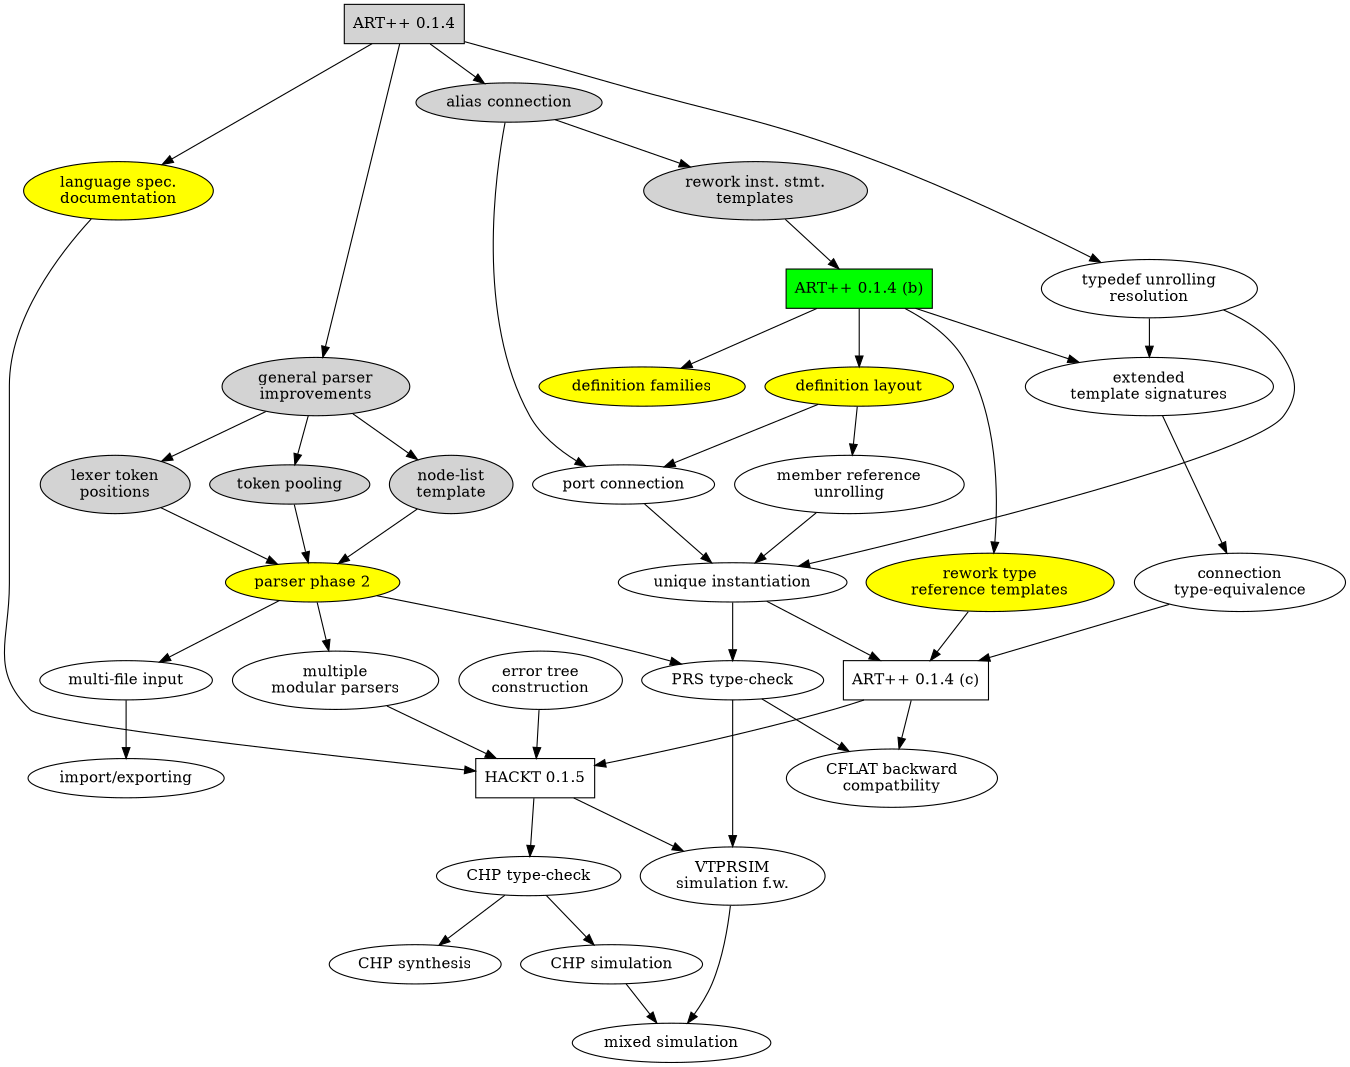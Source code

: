 # "DevelopmentPlan.dot"

digraph G {
size="9,10";

ARTXX_00_01_04		[shape=box, style=filled, label="ART++ 0.1.4"];
ARTXX_00_01_04_b	[shape=box, style=filled, fillcolor=green, 
				label="ART++ 0.1.4 (b)"];
ARTXX_00_01_04_c	[shape=box, label="ART++ 0.1.4 (c)"];
ARTXX_00_01_05		[shape=box, label="HACKT 0.1.5"];

DOCS_00_01_04		[shape=ellipse, style=filled, fillcolor=yellow, 
				label="language spec.\ndocumentation"];
PARSER_00_01_04		[shape=ellipse, style=filled, 
				label="general parser\nimprovements"];
LEX_00_01_04		[shape=ellipse, style=filled,
				label="lexer token\npositions"];
TOKENPOOL_00_01_04	[shape=ellipse, style=filled, label="token pooling"];
NODELIST_00_01_04	[shape=ellipse, style=filled, 
				label="node-list\ntemplate"];
PARSER_B_00_01_04	[shape=ellipse, style=filled, fillcolor=yellow,
				label="parser phase 2"];
MULTIFILE_00_01_04	[shape=ellipse, label="multi-file input"];
IMPORT_00_01_05		[shape=ellipse, label="import/exporting"];
UNIQUE_00_01_04		[shape=ellipse, label="unique instantiation"];
ALIAS_00_01_04		[shape=ellipse, style=filled, label="alias connection"];
PORT_00_01_04		[shape=ellipse, label="port connection"];
MEMBER_00_01_04		[shape=ellipse, label="member reference\nunrolling"];
TYPEDEF_00_01_04	[shape=ellipse, label="typedef unrolling\nresolution"];
DEFFAMILY_00_01_04	[shape=ellipse, style=filled, fillcolor=yellow, 
				label="definition families"];
DEFLAYOUT_00_01_04	[shape=ellipse, style=filled, fillcolor=yellow, 
				label="definition layout"];
INSTSTMT_00_01_04	[shape=ellipse, style=filled, 
				label="rework inst. stmt.\ntemplates"];
TYPEREF_00_01_04	[shape=ellipse, style=filled, fillcolor=yellow,
				label="rework type\nreference templates"];
EXTTEMPLATE_00_01_04	[shape=ellipse, label="extended\ntemplate signatures"];
CONNECTEQ_00_01_04	[shape=ellipse, label="connection\ntype-equivalence"];
CFLAT_00_01_04		[shape=ellipse, label="CFLAT backward\ncompatbility"];
PRS_00_01_04		[shape=ellipse, label="PRS type-check"];
ERRORTREE_00_01_04	[shape=ellipse, label="error tree\nconstruction"];
MULTIPARSE_00_01_04	[shape=ellipse, label="multiple\nmodular parsers"];

ARTXX_00_01_04 -> DOCS_00_01_04;
ARTXX_00_01_04 -> PARSER_00_01_04;
ARTXX_00_01_04 -> ALIAS_00_01_04;
PARSER_00_01_04 -> LEX_00_01_04;
PARSER_00_01_04 -> TOKENPOOL_00_01_04;
PARSER_00_01_04 -> NODELIST_00_01_04;
LEX_00_01_04 -> PARSER_B_00_01_04;
TOKENPOOL_00_01_04 -> PARSER_B_00_01_04;
NODELIST_00_01_04 -> PARSER_B_00_01_04;
ALIAS_00_01_04 -> PORT_00_01_04;
PORT_00_01_04 -> UNIQUE_00_01_04;
MEMBER_00_01_04 -> UNIQUE_00_01_04;
UNIQUE_00_01_04 -> ARTXX_00_01_04_c;
ARTXX_00_01_04_b -> DEFLAYOUT_00_01_04;
ARTXX_00_01_04_b -> DEFFAMILY_00_01_04;
EXTTEMPLATE_00_01_04 -> CONNECTEQ_00_01_04;
ARTXX_00_01_04 -> TYPEDEF_00_01_04;
DEFLAYOUT_00_01_04 -> MEMBER_00_01_04;
DEFLAYOUT_00_01_04 -> PORT_00_01_04;
ALIAS_00_01_04 -> INSTSTMT_00_01_04;
INSTSTMT_00_01_04 -> ARTXX_00_01_04_b;
ARTXX_00_01_04_b -> EXTTEMPLATE_00_01_04;
ARTXX_00_01_04_b -> TYPEREF_00_01_04;
TYPEREF_00_01_04 -> ARTXX_00_01_04_c;
TYPEDEF_00_01_04 -> UNIQUE_00_01_04;
TYPEDEF_00_01_04 -> EXTTEMPLATE_00_01_04;
PARSER_B_00_01_04 -> PRS_00_01_04;
PARSER_B_00_01_04 -> MULTIFILE_00_01_04;
MULTIFILE_00_01_04 -> IMPORT_00_01_05;
UNIQUE_00_01_04 -> PRS_00_01_04;

ARTXX_00_01_04_c -> ARTXX_00_01_05;
PRS_00_01_04 -> CFLAT_00_01_04;
ARTXX_00_01_04_c -> CFLAT_00_01_04;
CONNECTEQ_00_01_04 -> ARTXX_00_01_04_c;
DOCS_00_01_04 -> ARTXX_00_01_05;
ERRORTREE_00_01_04 -> ARTXX_00_01_05;
PARSER_B_00_01_04 -> MULTIPARSE_00_01_04;
MULTIPARSE_00_01_04 -> ARTXX_00_01_05;

CHP_00_01_05		[shape=ellipse, label="CHP type-check"];
CHPSYNTH_00_01_05	[shape=ellipse, label="CHP synthesis"];
CHPSIM_00_01_05		[shape=ellipse, label="CHP simulation"];
VTPRSIM_00_01_05	[shape=ellipse, label="VTPRSIM\nsimulation f.w."];
MIXSIM_00_01_05		[shape=ellipse, label="mixed simulation"];

ARTXX_00_01_05 -> CHP_00_01_05;
CHP_00_01_05 -> CHPSYNTH_00_01_05;
CHP_00_01_05 -> CHPSIM_00_01_05;
PRS_00_01_04 -> VTPRSIM_00_01_05;
ARTXX_00_01_05 -> VTPRSIM_00_01_05;
VTPRSIM_00_01_05 -> MIXSIM_00_01_05;
CHPSIM_00_01_05 -> MIXSIM_00_01_05;

}

